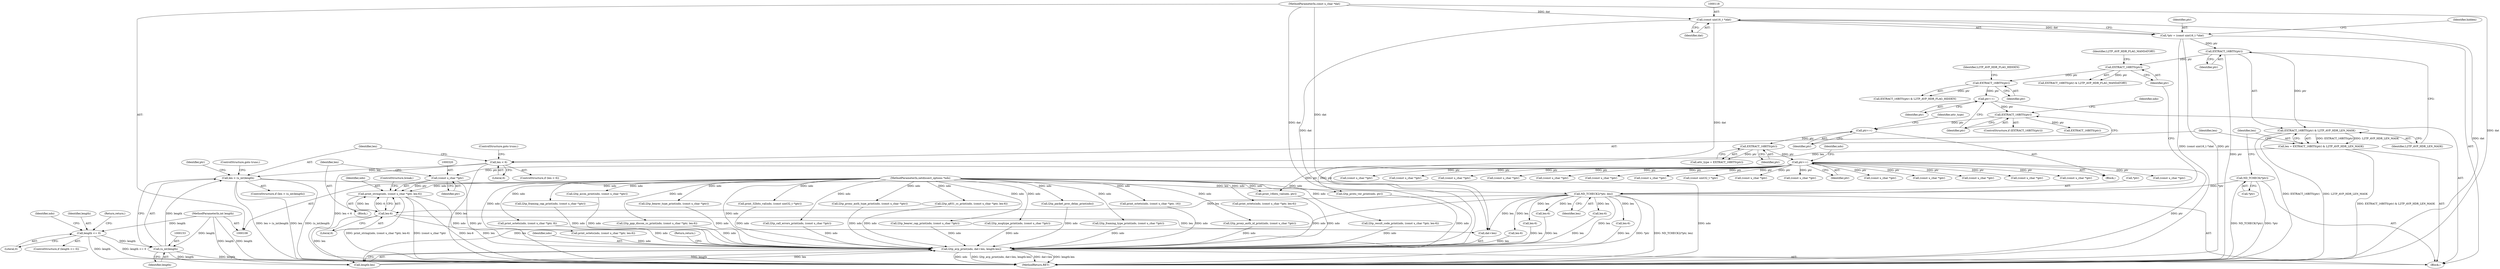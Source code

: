 digraph "0_tcpdump_cc4a7391c616be7a64ed65742ef9ed3f106eb165_0@pointer" {
"1000317" [label="(Call,print_string(ndo, (const u_char *)ptr, len-6))"];
"1000109" [label="(MethodParameterIn,netdissect_options *ndo)"];
"1000319" [label="(Call,(const u_char *)ptr)"];
"1000231" [label="(Call,ptr++)"];
"1000229" [label="(Call,EXTRACT_16BITS(ptr))"];
"1000225" [label="(Call,ptr++)"];
"1000186" [label="(Call,EXTRACT_16BITS(ptr))"];
"1000183" [label="(Call,ptr++)"];
"1000172" [label="(Call,EXTRACT_16BITS(ptr))"];
"1000162" [label="(Call,EXTRACT_16BITS(ptr))"];
"1000141" [label="(Call,EXTRACT_16BITS(ptr))"];
"1000115" [label="(Call,*ptr = (const uint16_t *)dat)"];
"1000117" [label="(Call,(const uint16_t *)dat)"];
"1000110" [label="(MethodParameterIn,const u_char *dat)"];
"1000322" [label="(Call,len-6)"];
"1000156" [label="(Call,ND_TCHECK2(*ptr, len))"];
"1000135" [label="(Call,ND_TCHECK(*ptr))"];
"1000150" [label="(Call,len > (u_int)length)"];
"1000145" [label="(Call,len < 6)"];
"1000138" [label="(Call,len = EXTRACT_16BITS(ptr) & L2TP_AVP_HDR_LEN_MASK)"];
"1000140" [label="(Call,EXTRACT_16BITS(ptr) & L2TP_AVP_HDR_LEN_MASK)"];
"1000152" [label="(Call,(u_int)length)"];
"1000126" [label="(Call,length <= 0)"];
"1000111" [label="(MethodParameterIn,int length)"];
"1000436" [label="(Call,l2tp_avp_print(ndo, dat+len, length-len))"];
"1000325" [label="(ControlStructure,break;)"];
"1000157" [label="(Call,*ptr)"];
"1000441" [label="(Call,length-len)"];
"1000148" [label="(ControlStructure,goto trunc;)"];
"1000227" [label="(Call,attr_type = EXTRACT_16BITS(ptr))"];
"1000317" [label="(Call,print_string(ndo, (const u_char *)ptr, len-6))"];
"1000133" [label="(Identifier,ndo)"];
"1000174" [label="(Identifier,L2TP_AVP_HDR_FLAG_HIDDEN)"];
"1000116" [label="(Identifier,ptr)"];
"1000368" [label="(Call,(const uint32_t *)ptr)"];
"1000230" [label="(Identifier,ptr)"];
"1000322" [label="(Call,len-6)"];
"1000423" [label="(Call,(const u_char *)ptr)"];
"1000345" [label="(Call,(const u_char *)ptr)"];
"1000235" [label="(Identifier,ndo)"];
"1000147" [label="(Literal,6)"];
"1000343" [label="(Call,l2tp_q931_cc_print(ndo, (const u_char *)ptr, len-6))"];
"1000185" [label="(ControlStructure,if (EXTRACT_16BITS(ptr)))"];
"1000194" [label="(Call,EXTRACT_16BITS(ptr))"];
"1000173" [label="(Identifier,ptr)"];
"1000150" [label="(Call,len > (u_int)length)"];
"1000139" [label="(Identifier,len)"];
"1000162" [label="(Call,EXTRACT_16BITS(ptr))"];
"1000126" [label="(Call,length <= 0)"];
"1000138" [label="(Call,len = EXTRACT_16BITS(ptr) & L2TP_AVP_HDR_LEN_MASK)"];
"1000321" [label="(Identifier,ptr)"];
"1000232" [label="(Identifier,ptr)"];
"1000338" [label="(Call,len-6)"];
"1000123" [label="(Identifier,hidden)"];
"1000125" [label="(ControlStructure,if (length <= 0))"];
"1000161" [label="(Call,EXTRACT_16BITS(ptr) & L2TP_AVP_HDR_FLAG_MANDATORY)"];
"1000437" [label="(Identifier,ndo)"];
"1000127" [label="(Identifier,length)"];
"1000111" [label="(MethodParameterIn,int length)"];
"1000261" [label="(Call,(const u_char *)ptr)"];
"1000191" [label="(Identifier,ndo)"];
"1000225" [label="(Call,ptr++)"];
"1000295" [label="(Call,print_octets(ndo, (const u_char *)ptr, 8))"];
"1000281" [label="(Call,l2tp_framing_cap_print(ndo, (const u_char *)ptr))"];
"1000318" [label="(Identifier,ndo)"];
"1000164" [label="(Identifier,L2TP_AVP_HDR_FLAG_MANDATORY)"];
"1000112" [label="(Block,)"];
"1000156" [label="(Call,ND_TCHECK2(*ptr, len))"];
"1000375" [label="(Call,(const u_char *)ptr)"];
"1000421" [label="(Call,l2tp_ppp_discon_cc_print(ndo, (const u_char *)ptr, len-6))"];
"1000444" [label="(Return,return;)"];
"1000436" [label="(Call,l2tp_avp_print(ndo, dat+len, length-len))"];
"1000140" [label="(Call,EXTRACT_16BITS(ptr) & L2TP_AVP_HDR_LEN_MASK)"];
"1000158" [label="(Identifier,ptr)"];
"1000141" [label="(Call,EXTRACT_16BITS(ptr))"];
"1000373" [label="(Call,l2tp_bearer_type_print(ndo, (const u_char *)ptr))"];
"1000171" [label="(Call,EXTRACT_16BITS(ptr) & L2TP_AVP_HDR_FLAG_HIDDEN)"];
"1000155" [label="(ControlStructure,goto trunc;)"];
"1000149" [label="(ControlStructure,if (len > (u_int)length))"];
"1000109" [label="(MethodParameterIn,netdissect_options *ndo)"];
"1000438" [label="(Call,dat+len)"];
"1000450" [label="(MethodReturn,RET)"];
"1000154" [label="(Identifier,length)"];
"1000130" [label="(Return,return;)"];
"1000288" [label="(Call,l2tp_bearer_cap_print(ndo, (const u_char *)ptr))"];
"1000387" [label="(Call,l2tp_packet_proc_delay_print(ndo))"];
"1000143" [label="(Identifier,L2TP_AVP_HDR_LEN_MASK)"];
"1000151" [label="(Identifier,len)"];
"1000380" [label="(Call,l2tp_framing_type_print(ndo, (const u_char *)ptr))"];
"1000268" [label="(Call,(const u_char *)ptr)"];
"1000146" [label="(Identifier,len)"];
"1000366" [label="(Call,print_32bits_val(ndo, (const uint32_t *)ptr))"];
"1000228" [label="(Identifier,attr_type)"];
"1000117" [label="(Call,(const uint16_t *)dat)"];
"1000290" [label="(Call,(const u_char *)ptr)"];
"1000283" [label="(Call,(const u_char *)ptr)"];
"1000229" [label="(Call,EXTRACT_16BITS(ptr))"];
"1000405" [label="(Call,l2tp_call_errors_print(ndo, (const u_char *)ptr))"];
"1000391" [label="(Call,l2tp_proxy_auth_type_print(ndo, (const u_char *)ptr))"];
"1000297" [label="(Call,(const u_char *)ptr)"];
"1000414" [label="(Call,(const u_char *)ptr)"];
"1000115" [label="(Call,*ptr = (const uint16_t *)dat)"];
"1000142" [label="(Identifier,ptr)"];
"1000231" [label="(Call,ptr++)"];
"1000163" [label="(Identifier,ptr)"];
"1000159" [label="(Identifier,len)"];
"1000152" [label="(Call,(u_int)length)"];
"1000110" [label="(MethodParameterIn,const u_char *dat)"];
"1000426" [label="(Call,len-6)"];
"1000259" [label="(Call,l2tp_msgtype_print(ndo, (const u_char *)ptr))"];
"1000353" [label="(Call,print_octets(ndo, (const u_char *)ptr, 16))"];
"1000119" [label="(Identifier,dat)"];
"1000398" [label="(Call,l2tp_proxy_auth_id_print(ndo, (const u_char *)ptr))"];
"1000183" [label="(Call,ptr++)"];
"1000257" [label="(Block,)"];
"1000323" [label="(Identifier,len)"];
"1000211" [label="(Call,print_octets(ndo, (const u_char *)ptr, len-6))"];
"1000128" [label="(Literal,0)"];
"1000271" [label="(Call,len-6)"];
"1000266" [label="(Call,l2tp_result_code_print(ndo, (const u_char *)ptr, len-6))"];
"1000186" [label="(Call,EXTRACT_16BITS(ptr))"];
"1000184" [label="(Identifier,ptr)"];
"1000136" [label="(Call,*ptr)"];
"1000333" [label="(Call,print_octets(ndo, (const u_char *)ptr, len-6))"];
"1000224" [label="(Block,)"];
"1000172" [label="(Call,EXTRACT_16BITS(ptr))"];
"1000226" [label="(Identifier,ptr)"];
"1000355" [label="(Call,(const u_char *)ptr)"];
"1000393" [label="(Call,(const u_char *)ptr)"];
"1000216" [label="(Call,len-6)"];
"1000145" [label="(Call,len < 6)"];
"1000306" [label="(Call,print_16bits_val(ndo, ptr))"];
"1000144" [label="(ControlStructure,if (len < 6))"];
"1000187" [label="(Identifier,ptr)"];
"1000276" [label="(Call,l2tp_proto_ver_print(ndo, ptr))"];
"1000382" [label="(Call,(const u_char *)ptr)"];
"1000412" [label="(Call,l2tp_accm_print(ndo, (const u_char *)ptr))"];
"1000135" [label="(Call,ND_TCHECK(*ptr))"];
"1000400" [label="(Call,(const u_char *)ptr)"];
"1000407" [label="(Call,(const u_char *)ptr)"];
"1000319" [label="(Call,(const u_char *)ptr)"];
"1000324" [label="(Literal,6)"];
"1000335" [label="(Call,(const u_char *)ptr)"];
"1000348" [label="(Call,len-6)"];
"1000317" -> "1000257"  [label="AST: "];
"1000317" -> "1000322"  [label="CFG: "];
"1000318" -> "1000317"  [label="AST: "];
"1000319" -> "1000317"  [label="AST: "];
"1000322" -> "1000317"  [label="AST: "];
"1000325" -> "1000317"  [label="CFG: "];
"1000317" -> "1000450"  [label="DDG: (const u_char *)ptr"];
"1000317" -> "1000450"  [label="DDG: len-6"];
"1000317" -> "1000450"  [label="DDG: print_string(ndo, (const u_char *)ptr, len-6)"];
"1000109" -> "1000317"  [label="DDG: ndo"];
"1000319" -> "1000317"  [label="DDG: ptr"];
"1000322" -> "1000317"  [label="DDG: len"];
"1000322" -> "1000317"  [label="DDG: 6"];
"1000317" -> "1000436"  [label="DDG: ndo"];
"1000109" -> "1000108"  [label="AST: "];
"1000109" -> "1000450"  [label="DDG: ndo"];
"1000109" -> "1000211"  [label="DDG: ndo"];
"1000109" -> "1000259"  [label="DDG: ndo"];
"1000109" -> "1000266"  [label="DDG: ndo"];
"1000109" -> "1000276"  [label="DDG: ndo"];
"1000109" -> "1000281"  [label="DDG: ndo"];
"1000109" -> "1000288"  [label="DDG: ndo"];
"1000109" -> "1000295"  [label="DDG: ndo"];
"1000109" -> "1000306"  [label="DDG: ndo"];
"1000109" -> "1000333"  [label="DDG: ndo"];
"1000109" -> "1000343"  [label="DDG: ndo"];
"1000109" -> "1000353"  [label="DDG: ndo"];
"1000109" -> "1000366"  [label="DDG: ndo"];
"1000109" -> "1000373"  [label="DDG: ndo"];
"1000109" -> "1000380"  [label="DDG: ndo"];
"1000109" -> "1000387"  [label="DDG: ndo"];
"1000109" -> "1000391"  [label="DDG: ndo"];
"1000109" -> "1000398"  [label="DDG: ndo"];
"1000109" -> "1000405"  [label="DDG: ndo"];
"1000109" -> "1000412"  [label="DDG: ndo"];
"1000109" -> "1000421"  [label="DDG: ndo"];
"1000109" -> "1000436"  [label="DDG: ndo"];
"1000319" -> "1000321"  [label="CFG: "];
"1000320" -> "1000319"  [label="AST: "];
"1000321" -> "1000319"  [label="AST: "];
"1000323" -> "1000319"  [label="CFG: "];
"1000319" -> "1000450"  [label="DDG: ptr"];
"1000231" -> "1000319"  [label="DDG: ptr"];
"1000231" -> "1000224"  [label="AST: "];
"1000231" -> "1000232"  [label="CFG: "];
"1000232" -> "1000231"  [label="AST: "];
"1000235" -> "1000231"  [label="CFG: "];
"1000231" -> "1000450"  [label="DDG: ptr"];
"1000229" -> "1000231"  [label="DDG: ptr"];
"1000231" -> "1000261"  [label="DDG: ptr"];
"1000231" -> "1000268"  [label="DDG: ptr"];
"1000231" -> "1000276"  [label="DDG: ptr"];
"1000231" -> "1000283"  [label="DDG: ptr"];
"1000231" -> "1000290"  [label="DDG: ptr"];
"1000231" -> "1000297"  [label="DDG: ptr"];
"1000231" -> "1000306"  [label="DDG: ptr"];
"1000231" -> "1000335"  [label="DDG: ptr"];
"1000231" -> "1000345"  [label="DDG: ptr"];
"1000231" -> "1000355"  [label="DDG: ptr"];
"1000231" -> "1000368"  [label="DDG: ptr"];
"1000231" -> "1000375"  [label="DDG: ptr"];
"1000231" -> "1000382"  [label="DDG: ptr"];
"1000231" -> "1000393"  [label="DDG: ptr"];
"1000231" -> "1000400"  [label="DDG: ptr"];
"1000231" -> "1000407"  [label="DDG: ptr"];
"1000231" -> "1000414"  [label="DDG: ptr"];
"1000231" -> "1000423"  [label="DDG: ptr"];
"1000229" -> "1000227"  [label="AST: "];
"1000229" -> "1000230"  [label="CFG: "];
"1000230" -> "1000229"  [label="AST: "];
"1000227" -> "1000229"  [label="CFG: "];
"1000229" -> "1000227"  [label="DDG: ptr"];
"1000225" -> "1000229"  [label="DDG: ptr"];
"1000225" -> "1000224"  [label="AST: "];
"1000225" -> "1000226"  [label="CFG: "];
"1000226" -> "1000225"  [label="AST: "];
"1000228" -> "1000225"  [label="CFG: "];
"1000186" -> "1000225"  [label="DDG: ptr"];
"1000186" -> "1000185"  [label="AST: "];
"1000186" -> "1000187"  [label="CFG: "];
"1000187" -> "1000186"  [label="AST: "];
"1000191" -> "1000186"  [label="CFG: "];
"1000226" -> "1000186"  [label="CFG: "];
"1000183" -> "1000186"  [label="DDG: ptr"];
"1000186" -> "1000194"  [label="DDG: ptr"];
"1000183" -> "1000112"  [label="AST: "];
"1000183" -> "1000184"  [label="CFG: "];
"1000184" -> "1000183"  [label="AST: "];
"1000187" -> "1000183"  [label="CFG: "];
"1000172" -> "1000183"  [label="DDG: ptr"];
"1000172" -> "1000171"  [label="AST: "];
"1000172" -> "1000173"  [label="CFG: "];
"1000173" -> "1000172"  [label="AST: "];
"1000174" -> "1000172"  [label="CFG: "];
"1000172" -> "1000171"  [label="DDG: ptr"];
"1000162" -> "1000172"  [label="DDG: ptr"];
"1000162" -> "1000161"  [label="AST: "];
"1000162" -> "1000163"  [label="CFG: "];
"1000163" -> "1000162"  [label="AST: "];
"1000164" -> "1000162"  [label="CFG: "];
"1000162" -> "1000161"  [label="DDG: ptr"];
"1000141" -> "1000162"  [label="DDG: ptr"];
"1000141" -> "1000140"  [label="AST: "];
"1000141" -> "1000142"  [label="CFG: "];
"1000142" -> "1000141"  [label="AST: "];
"1000143" -> "1000141"  [label="CFG: "];
"1000141" -> "1000450"  [label="DDG: ptr"];
"1000141" -> "1000140"  [label="DDG: ptr"];
"1000115" -> "1000141"  [label="DDG: ptr"];
"1000115" -> "1000112"  [label="AST: "];
"1000115" -> "1000117"  [label="CFG: "];
"1000116" -> "1000115"  [label="AST: "];
"1000117" -> "1000115"  [label="AST: "];
"1000123" -> "1000115"  [label="CFG: "];
"1000115" -> "1000450"  [label="DDG: (const uint16_t *)dat"];
"1000115" -> "1000450"  [label="DDG: ptr"];
"1000117" -> "1000115"  [label="DDG: dat"];
"1000117" -> "1000119"  [label="CFG: "];
"1000118" -> "1000117"  [label="AST: "];
"1000119" -> "1000117"  [label="AST: "];
"1000117" -> "1000450"  [label="DDG: dat"];
"1000110" -> "1000117"  [label="DDG: dat"];
"1000117" -> "1000436"  [label="DDG: dat"];
"1000117" -> "1000438"  [label="DDG: dat"];
"1000110" -> "1000108"  [label="AST: "];
"1000110" -> "1000450"  [label="DDG: dat"];
"1000110" -> "1000436"  [label="DDG: dat"];
"1000110" -> "1000438"  [label="DDG: dat"];
"1000322" -> "1000324"  [label="CFG: "];
"1000323" -> "1000322"  [label="AST: "];
"1000324" -> "1000322"  [label="AST: "];
"1000156" -> "1000322"  [label="DDG: len"];
"1000322" -> "1000436"  [label="DDG: len"];
"1000322" -> "1000438"  [label="DDG: len"];
"1000322" -> "1000441"  [label="DDG: len"];
"1000156" -> "1000112"  [label="AST: "];
"1000156" -> "1000159"  [label="CFG: "];
"1000157" -> "1000156"  [label="AST: "];
"1000159" -> "1000156"  [label="AST: "];
"1000163" -> "1000156"  [label="CFG: "];
"1000156" -> "1000450"  [label="DDG: *ptr"];
"1000156" -> "1000450"  [label="DDG: ND_TCHECK2(*ptr, len)"];
"1000135" -> "1000156"  [label="DDG: *ptr"];
"1000150" -> "1000156"  [label="DDG: len"];
"1000156" -> "1000216"  [label="DDG: len"];
"1000156" -> "1000271"  [label="DDG: len"];
"1000156" -> "1000338"  [label="DDG: len"];
"1000156" -> "1000348"  [label="DDG: len"];
"1000156" -> "1000426"  [label="DDG: len"];
"1000156" -> "1000436"  [label="DDG: len"];
"1000156" -> "1000438"  [label="DDG: len"];
"1000156" -> "1000441"  [label="DDG: len"];
"1000135" -> "1000112"  [label="AST: "];
"1000135" -> "1000136"  [label="CFG: "];
"1000136" -> "1000135"  [label="AST: "];
"1000139" -> "1000135"  [label="CFG: "];
"1000135" -> "1000450"  [label="DDG: ND_TCHECK(*ptr)"];
"1000135" -> "1000450"  [label="DDG: *ptr"];
"1000150" -> "1000149"  [label="AST: "];
"1000150" -> "1000152"  [label="CFG: "];
"1000151" -> "1000150"  [label="AST: "];
"1000152" -> "1000150"  [label="AST: "];
"1000155" -> "1000150"  [label="CFG: "];
"1000158" -> "1000150"  [label="CFG: "];
"1000150" -> "1000450"  [label="DDG: len"];
"1000150" -> "1000450"  [label="DDG: (u_int)length"];
"1000150" -> "1000450"  [label="DDG: len > (u_int)length"];
"1000145" -> "1000150"  [label="DDG: len"];
"1000152" -> "1000150"  [label="DDG: length"];
"1000145" -> "1000144"  [label="AST: "];
"1000145" -> "1000147"  [label="CFG: "];
"1000146" -> "1000145"  [label="AST: "];
"1000147" -> "1000145"  [label="AST: "];
"1000148" -> "1000145"  [label="CFG: "];
"1000151" -> "1000145"  [label="CFG: "];
"1000145" -> "1000450"  [label="DDG: len < 6"];
"1000145" -> "1000450"  [label="DDG: len"];
"1000138" -> "1000145"  [label="DDG: len"];
"1000138" -> "1000112"  [label="AST: "];
"1000138" -> "1000140"  [label="CFG: "];
"1000139" -> "1000138"  [label="AST: "];
"1000140" -> "1000138"  [label="AST: "];
"1000146" -> "1000138"  [label="CFG: "];
"1000138" -> "1000450"  [label="DDG: EXTRACT_16BITS(ptr) & L2TP_AVP_HDR_LEN_MASK"];
"1000140" -> "1000138"  [label="DDG: EXTRACT_16BITS(ptr)"];
"1000140" -> "1000138"  [label="DDG: L2TP_AVP_HDR_LEN_MASK"];
"1000140" -> "1000143"  [label="CFG: "];
"1000143" -> "1000140"  [label="AST: "];
"1000140" -> "1000450"  [label="DDG: EXTRACT_16BITS(ptr)"];
"1000140" -> "1000450"  [label="DDG: L2TP_AVP_HDR_LEN_MASK"];
"1000152" -> "1000154"  [label="CFG: "];
"1000153" -> "1000152"  [label="AST: "];
"1000154" -> "1000152"  [label="AST: "];
"1000152" -> "1000450"  [label="DDG: length"];
"1000126" -> "1000152"  [label="DDG: length"];
"1000111" -> "1000152"  [label="DDG: length"];
"1000152" -> "1000441"  [label="DDG: length"];
"1000126" -> "1000125"  [label="AST: "];
"1000126" -> "1000128"  [label="CFG: "];
"1000127" -> "1000126"  [label="AST: "];
"1000128" -> "1000126"  [label="AST: "];
"1000130" -> "1000126"  [label="CFG: "];
"1000133" -> "1000126"  [label="CFG: "];
"1000126" -> "1000450"  [label="DDG: length <= 0"];
"1000126" -> "1000450"  [label="DDG: length"];
"1000111" -> "1000126"  [label="DDG: length"];
"1000111" -> "1000108"  [label="AST: "];
"1000111" -> "1000450"  [label="DDG: length"];
"1000111" -> "1000441"  [label="DDG: length"];
"1000436" -> "1000112"  [label="AST: "];
"1000436" -> "1000441"  [label="CFG: "];
"1000437" -> "1000436"  [label="AST: "];
"1000438" -> "1000436"  [label="AST: "];
"1000441" -> "1000436"  [label="AST: "];
"1000444" -> "1000436"  [label="CFG: "];
"1000436" -> "1000450"  [label="DDG: ndo"];
"1000436" -> "1000450"  [label="DDG: l2tp_avp_print(ndo, dat+len, length-len)"];
"1000436" -> "1000450"  [label="DDG: dat+len"];
"1000436" -> "1000450"  [label="DDG: length-len"];
"1000343" -> "1000436"  [label="DDG: ndo"];
"1000281" -> "1000436"  [label="DDG: ndo"];
"1000295" -> "1000436"  [label="DDG: ndo"];
"1000391" -> "1000436"  [label="DDG: ndo"];
"1000306" -> "1000436"  [label="DDG: ndo"];
"1000387" -> "1000436"  [label="DDG: ndo"];
"1000421" -> "1000436"  [label="DDG: ndo"];
"1000412" -> "1000436"  [label="DDG: ndo"];
"1000366" -> "1000436"  [label="DDG: ndo"];
"1000211" -> "1000436"  [label="DDG: ndo"];
"1000353" -> "1000436"  [label="DDG: ndo"];
"1000373" -> "1000436"  [label="DDG: ndo"];
"1000380" -> "1000436"  [label="DDG: ndo"];
"1000333" -> "1000436"  [label="DDG: ndo"];
"1000259" -> "1000436"  [label="DDG: ndo"];
"1000288" -> "1000436"  [label="DDG: ndo"];
"1000266" -> "1000436"  [label="DDG: ndo"];
"1000276" -> "1000436"  [label="DDG: ndo"];
"1000405" -> "1000436"  [label="DDG: ndo"];
"1000398" -> "1000436"  [label="DDG: ndo"];
"1000441" -> "1000436"  [label="DDG: length"];
"1000441" -> "1000436"  [label="DDG: len"];
"1000426" -> "1000436"  [label="DDG: len"];
"1000216" -> "1000436"  [label="DDG: len"];
"1000271" -> "1000436"  [label="DDG: len"];
"1000338" -> "1000436"  [label="DDG: len"];
"1000348" -> "1000436"  [label="DDG: len"];
}
